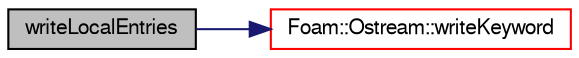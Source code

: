 digraph "writeLocalEntries"
{
  bgcolor="transparent";
  edge [fontname="FreeSans",fontsize="10",labelfontname="FreeSans",labelfontsize="10"];
  node [fontname="FreeSans",fontsize="10",shape=record];
  rankdir="LR";
  Node753 [label="writeLocalEntries",height=0.2,width=0.4,color="black", fillcolor="grey75", style="filled", fontcolor="black"];
  Node753 -> Node754 [color="midnightblue",fontsize="10",style="solid",fontname="FreeSans"];
  Node754 [label="Foam::Ostream::writeKeyword",height=0.2,width=0.4,color="red",URL="$a26238.html#a3c58b2bb9174ea3c4a5fa58095d1290e",tooltip="Write the keyword followed by an appropriate indentation. "];
}
